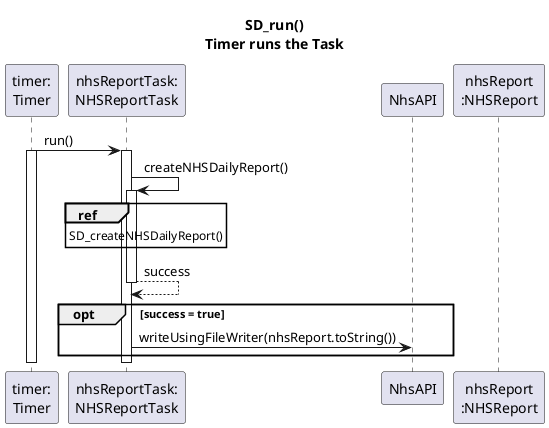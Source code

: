 @startuml

title SD_run()\nTimer runs the Task

participant "timer:\nTimer" as TIMER
participant "nhsReportTask:\nNHSReportTask" as TASK
participant "NhsAPI" as NHS_API
participant "nhsReport\n:NHSReport"


TIMER -> TASK : run()
activate TIMER
activate TASK

TASK -> TASK : createNHSDailyReport()
activate TASK
ref over TASK
SD_createNHSDailyReport()
end
TASK --> TASK : success
deactivate TASK

opt success = true
TASK -> NHS_API : writeUsingFileWriter(nhsReport.toString())
'ACRESCENTAR PARTE DA FILE + DA LOG FILE!
end

deactivate TIMER
deactivate TASK


@enduml